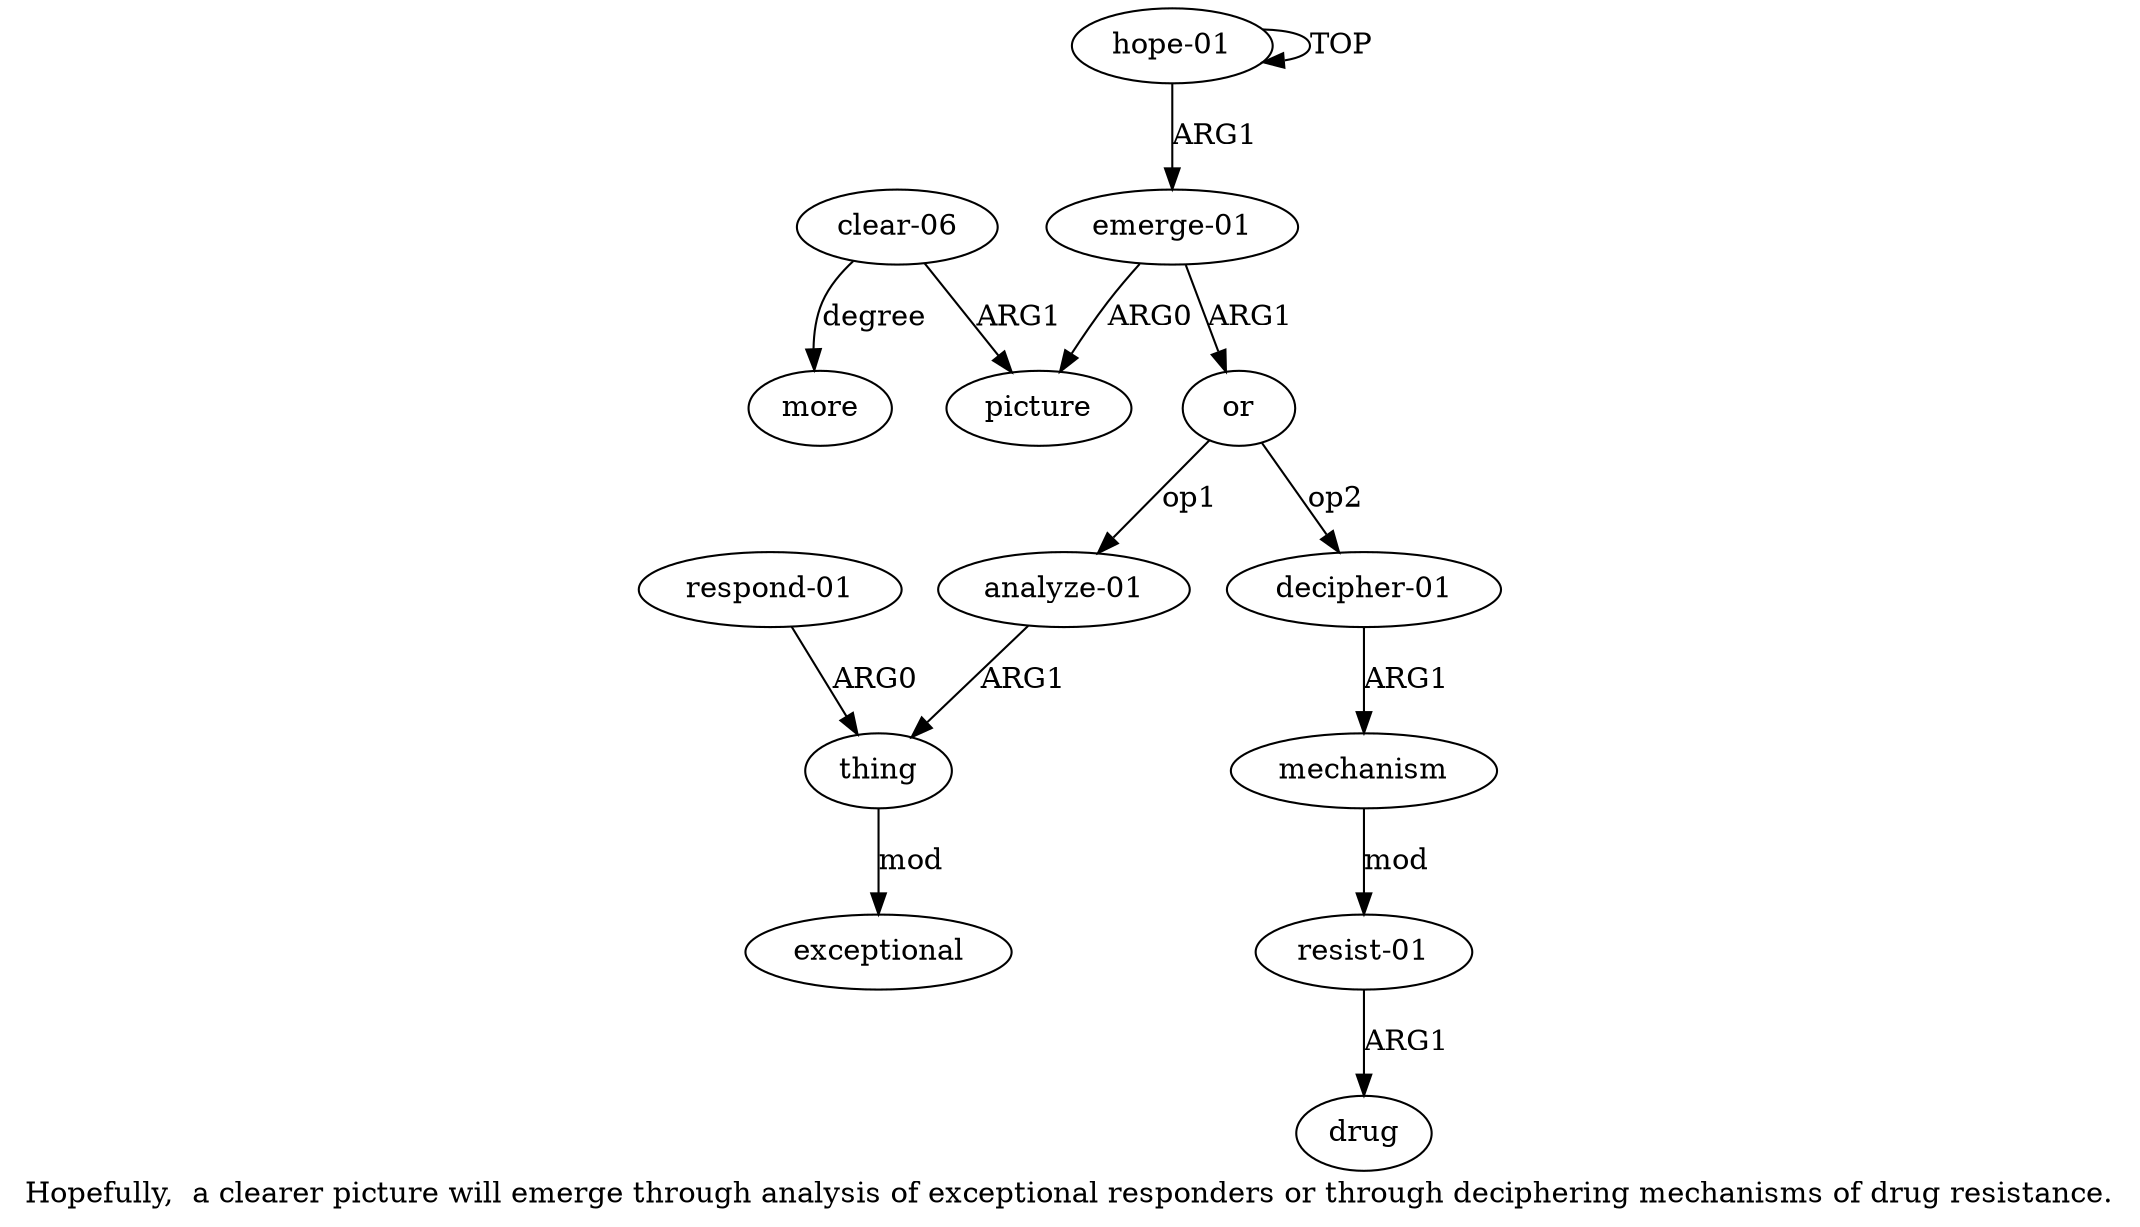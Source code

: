 digraph  {
	graph [label="Hopefully,  a clearer picture will emerge through analysis of exceptional responders or through deciphering mechanisms of drug resistance."];
	node [label="\N"];
	a11	 [color=black,
		gold_ind=11,
		gold_label=mechanism,
		label=mechanism,
		test_ind=11,
		test_label=mechanism];
	a12	 [color=black,
		gold_ind=12,
		gold_label="resist-01",
		label="resist-01",
		test_ind=12,
		test_label="resist-01"];
	a11 -> a12 [key=0,
	color=black,
	gold_label=mod,
	label=mod,
	test_label=mod];
a10 [color=black,
	gold_ind=10,
	gold_label="decipher-01",
	label="decipher-01",
	test_ind=10,
	test_label="decipher-01"];
a10 -> a11 [key=0,
color=black,
gold_label=ARG1,
label=ARG1,
test_label=ARG1];
a13 [color=black,
gold_ind=13,
gold_label=drug,
label=drug,
test_ind=13,
test_label=drug];
a12 -> a13 [key=0,
color=black,
gold_label=ARG1,
label=ARG1,
test_label=ARG1];
a1 [color=black,
gold_ind=1,
gold_label="emerge-01",
label="emerge-01",
test_ind=1,
test_label="emerge-01"];
a2 [color=black,
gold_ind=2,
gold_label=picture,
label=picture,
test_ind=2,
test_label=picture];
a1 -> a2 [key=0,
color=black,
gold_label=ARG0,
label=ARG0,
test_label=ARG0];
a5 [color=black,
gold_ind=5,
gold_label=or,
label=or,
test_ind=5,
test_label=or];
a1 -> a5 [key=0,
color=black,
gold_label=ARG1,
label=ARG1,
test_label=ARG1];
a0 [color=black,
gold_ind=0,
gold_label="hope-01",
label="hope-01",
test_ind=0,
test_label="hope-01"];
a0 -> a1 [key=0,
color=black,
gold_label=ARG1,
label=ARG1,
test_label=ARG1];
a0 -> a0 [key=0,
color=black,
gold_label=TOP,
label=TOP,
test_label=TOP];
a3 [color=black,
gold_ind=3,
gold_label="clear-06",
label="clear-06",
test_ind=3,
test_label="clear-06"];
a3 -> a2 [key=0,
color=black,
gold_label=ARG1,
label=ARG1,
test_label=ARG1];
a4 [color=black,
gold_ind=4,
gold_label=more,
label=more,
test_ind=4,
test_label=more];
a3 -> a4 [key=0,
color=black,
gold_label=degree,
label=degree,
test_label=degree];
a5 -> a10 [key=0,
color=black,
gold_label=op2,
label=op2,
test_label=op2];
a6 [color=black,
gold_ind=6,
gold_label="analyze-01",
label="analyze-01",
test_ind=6,
test_label="analyze-01"];
a5 -> a6 [key=0,
color=black,
gold_label=op1,
label=op1,
test_label=op1];
a7 [color=black,
gold_ind=7,
gold_label=thing,
label=thing,
test_ind=7,
test_label=thing];
a9 [color=black,
gold_ind=9,
gold_label=exceptional,
label=exceptional,
test_ind=9,
test_label=exceptional];
a7 -> a9 [key=0,
color=black,
gold_label=mod,
label=mod,
test_label=mod];
a6 -> a7 [key=0,
color=black,
gold_label=ARG1,
label=ARG1,
test_label=ARG1];
a8 [color=black,
gold_ind=8,
gold_label="respond-01",
label="respond-01",
test_ind=8,
test_label="respond-01"];
a8 -> a7 [key=0,
color=black,
gold_label=ARG0,
label=ARG0,
test_label=ARG0];
}
